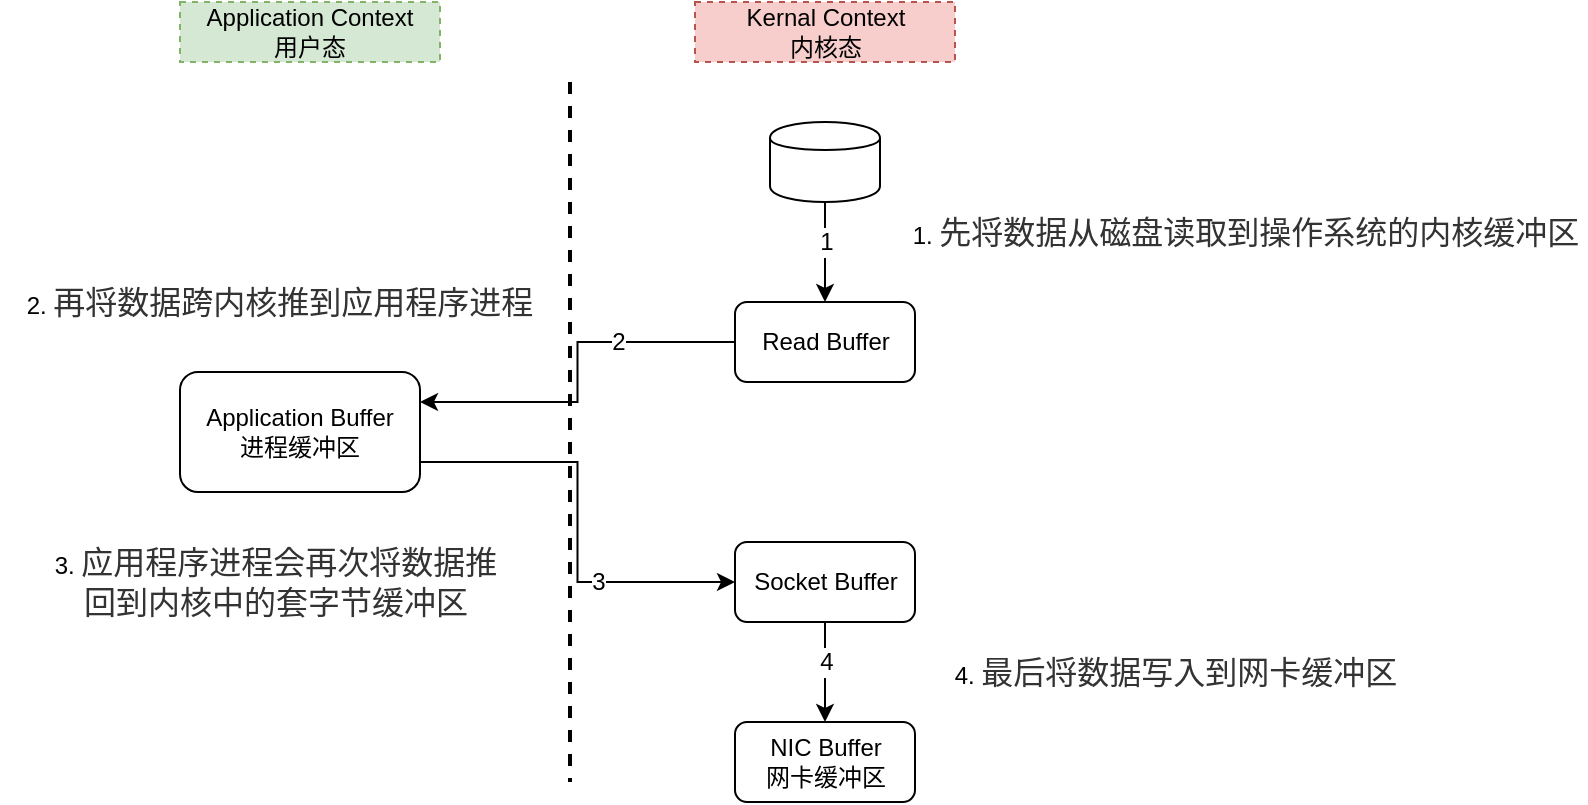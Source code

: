 <mxfile version="12.6.5" type="github">
  <diagram id="2ey8BvHn5M3EZ3FE7PC-" name="第 1 页">
    <mxGraphModel dx="1038" dy="548" grid="1" gridSize="10" guides="1" tooltips="1" connect="1" arrows="1" fold="1" page="1" pageScale="1" pageWidth="827" pageHeight="1169" math="0" shadow="0">
      <root>
        <mxCell id="0"/>
        <mxCell id="1" parent="0"/>
        <mxCell id="zrxn8T6nQYytHkeBPJaD-1" value="" style="line;strokeWidth=2;direction=south;html=1;dashed=1;" vertex="1" parent="1">
          <mxGeometry x="307" y="110" width="10" height="350" as="geometry"/>
        </mxCell>
        <mxCell id="zrxn8T6nQYytHkeBPJaD-4" value="Application Context&lt;br&gt;用户态" style="text;html=1;strokeColor=#82b366;fillColor=#d5e8d4;align=center;verticalAlign=middle;whiteSpace=wrap;rounded=0;dashed=1;" vertex="1" parent="1">
          <mxGeometry x="117" y="70" width="130" height="30" as="geometry"/>
        </mxCell>
        <mxCell id="zrxn8T6nQYytHkeBPJaD-5" value="Kernal Context&lt;br&gt;内核态" style="text;html=1;strokeColor=#b85450;fillColor=#f8cecc;align=center;verticalAlign=middle;whiteSpace=wrap;rounded=0;dashed=1;" vertex="1" parent="1">
          <mxGeometry x="374.5" y="70" width="130" height="30" as="geometry"/>
        </mxCell>
        <mxCell id="zrxn8T6nQYytHkeBPJaD-8" style="edgeStyle=orthogonalEdgeStyle;rounded=0;orthogonalLoop=1;jettySize=auto;html=1;entryX=0.5;entryY=0;entryDx=0;entryDy=0;" edge="1" parent="1" source="zrxn8T6nQYytHkeBPJaD-6" target="zrxn8T6nQYytHkeBPJaD-7">
          <mxGeometry relative="1" as="geometry"/>
        </mxCell>
        <mxCell id="zrxn8T6nQYytHkeBPJaD-18" value="1" style="text;html=1;align=center;verticalAlign=middle;resizable=0;points=[];labelBackgroundColor=#ffffff;" vertex="1" connectable="0" parent="zrxn8T6nQYytHkeBPJaD-8">
          <mxGeometry x="-0.224" relative="1" as="geometry">
            <mxPoint as="offset"/>
          </mxGeometry>
        </mxCell>
        <mxCell id="zrxn8T6nQYytHkeBPJaD-6" value="" style="shape=cylinder;whiteSpace=wrap;html=1;boundedLbl=1;backgroundOutline=1;" vertex="1" parent="1">
          <mxGeometry x="412" y="130" width="55" height="40" as="geometry"/>
        </mxCell>
        <mxCell id="zrxn8T6nQYytHkeBPJaD-11" style="edgeStyle=orthogonalEdgeStyle;rounded=0;orthogonalLoop=1;jettySize=auto;html=1;entryX=1;entryY=0.25;entryDx=0;entryDy=0;" edge="1" parent="1" source="zrxn8T6nQYytHkeBPJaD-7" target="zrxn8T6nQYytHkeBPJaD-10">
          <mxGeometry relative="1" as="geometry"/>
        </mxCell>
        <mxCell id="zrxn8T6nQYytHkeBPJaD-19" value="2" style="text;html=1;align=center;verticalAlign=middle;resizable=0;points=[];labelBackgroundColor=#ffffff;" vertex="1" connectable="0" parent="zrxn8T6nQYytHkeBPJaD-11">
          <mxGeometry x="-0.37" relative="1" as="geometry">
            <mxPoint as="offset"/>
          </mxGeometry>
        </mxCell>
        <mxCell id="zrxn8T6nQYytHkeBPJaD-7" value="Read Buffer" style="rounded=1;whiteSpace=wrap;html=1;" vertex="1" parent="1">
          <mxGeometry x="394.5" y="220" width="90" height="40" as="geometry"/>
        </mxCell>
        <mxCell id="zrxn8T6nQYytHkeBPJaD-9" value="1.&amp;nbsp;&lt;span style=&quot;color: rgb(51 , 51 , 51) ; font-family: &amp;#34;open sans&amp;#34; , &amp;#34;clear sans&amp;#34; , &amp;#34;helvetica neue&amp;#34; , &amp;#34;helvetica&amp;#34; , &amp;#34;arial&amp;#34; , sans-serif ; font-size: 16px ; text-align: left ; white-space: pre-wrap ; background-color: rgb(255 , 255 , 255)&quot;&gt;先将数据从磁盘读取到操作系统的内核缓冲区&lt;/span&gt;" style="text;html=1;strokeColor=none;fillColor=none;align=center;verticalAlign=middle;whiteSpace=wrap;rounded=0;" vertex="1" parent="1">
          <mxGeometry x="480" y="180" width="340" height="10" as="geometry"/>
        </mxCell>
        <mxCell id="zrxn8T6nQYytHkeBPJaD-14" style="edgeStyle=orthogonalEdgeStyle;rounded=0;orthogonalLoop=1;jettySize=auto;html=1;exitX=1;exitY=0.75;exitDx=0;exitDy=0;entryX=0;entryY=0.5;entryDx=0;entryDy=0;" edge="1" parent="1" source="zrxn8T6nQYytHkeBPJaD-10" target="zrxn8T6nQYytHkeBPJaD-13">
          <mxGeometry relative="1" as="geometry"/>
        </mxCell>
        <mxCell id="zrxn8T6nQYytHkeBPJaD-20" value="3" style="text;html=1;align=center;verticalAlign=middle;resizable=0;points=[];labelBackgroundColor=#ffffff;" vertex="1" connectable="0" parent="zrxn8T6nQYytHkeBPJaD-14">
          <mxGeometry x="0.372" relative="1" as="geometry">
            <mxPoint as="offset"/>
          </mxGeometry>
        </mxCell>
        <mxCell id="zrxn8T6nQYytHkeBPJaD-10" value="Application Buffer&lt;br&gt;进程缓冲区" style="rounded=1;whiteSpace=wrap;html=1;" vertex="1" parent="1">
          <mxGeometry x="117" y="255" width="120" height="60" as="geometry"/>
        </mxCell>
        <mxCell id="zrxn8T6nQYytHkeBPJaD-12" value="2.&amp;nbsp;&lt;span style=&quot;color: rgb(51 , 51 , 51) ; font-family: &amp;#34;open sans&amp;#34; , &amp;#34;clear sans&amp;#34; , &amp;#34;helvetica neue&amp;#34; , &amp;#34;helvetica&amp;#34; , &amp;#34;arial&amp;#34; , sans-serif ; font-size: 16px ; text-align: left ; white-space: pre-wrap ; background-color: rgb(255 , 255 , 255)&quot;&gt;再将数据跨内核推到应用程序进程&lt;/span&gt;" style="text;html=1;strokeColor=none;fillColor=none;align=center;verticalAlign=middle;whiteSpace=wrap;rounded=0;" vertex="1" parent="1">
          <mxGeometry x="27" y="210" width="280" height="20" as="geometry"/>
        </mxCell>
        <mxCell id="zrxn8T6nQYytHkeBPJaD-17" style="edgeStyle=orthogonalEdgeStyle;rounded=0;orthogonalLoop=1;jettySize=auto;html=1;" edge="1" parent="1" source="zrxn8T6nQYytHkeBPJaD-13" target="zrxn8T6nQYytHkeBPJaD-16">
          <mxGeometry relative="1" as="geometry"/>
        </mxCell>
        <mxCell id="zrxn8T6nQYytHkeBPJaD-21" value="4" style="text;html=1;align=center;verticalAlign=middle;resizable=0;points=[];labelBackgroundColor=#ffffff;" vertex="1" connectable="0" parent="zrxn8T6nQYytHkeBPJaD-17">
          <mxGeometry x="-0.192" relative="1" as="geometry">
            <mxPoint as="offset"/>
          </mxGeometry>
        </mxCell>
        <mxCell id="zrxn8T6nQYytHkeBPJaD-13" value="Socket Buffer" style="rounded=1;whiteSpace=wrap;html=1;" vertex="1" parent="1">
          <mxGeometry x="394.5" y="340" width="90" height="40" as="geometry"/>
        </mxCell>
        <mxCell id="zrxn8T6nQYytHkeBPJaD-15" value="3.&amp;nbsp;&lt;span style=&quot;color: rgb(51 , 51 , 51) ; font-family: &amp;#34;open sans&amp;#34; , &amp;#34;clear sans&amp;#34; , &amp;#34;helvetica neue&amp;#34; , &amp;#34;helvetica&amp;#34; , &amp;#34;arial&amp;#34; , sans-serif ; font-size: 16px ; text-align: left ; white-space: pre-wrap ; background-color: rgb(255 , 255 , 255)&quot;&gt;应用程序进程会再次将数据推回到内核中的套字节缓冲区&lt;/span&gt;" style="text;html=1;strokeColor=none;fillColor=none;align=center;verticalAlign=middle;whiteSpace=wrap;rounded=0;" vertex="1" parent="1">
          <mxGeometry x="50" y="340" width="230" height="40" as="geometry"/>
        </mxCell>
        <mxCell id="zrxn8T6nQYytHkeBPJaD-16" value="NIC Buffer&lt;br&gt;网卡缓冲区" style="rounded=1;whiteSpace=wrap;html=1;" vertex="1" parent="1">
          <mxGeometry x="394.5" y="430" width="90" height="40" as="geometry"/>
        </mxCell>
        <mxCell id="zrxn8T6nQYytHkeBPJaD-22" value="4.&amp;nbsp;&lt;span style=&quot;color: rgb(51 , 51 , 51) ; font-family: &amp;#34;open sans&amp;#34; , &amp;#34;clear sans&amp;#34; , &amp;#34;helvetica neue&amp;#34; , &amp;#34;helvetica&amp;#34; , &amp;#34;arial&amp;#34; , sans-serif ; font-size: 16px ; text-align: left ; white-space: pre-wrap ; background-color: rgb(255 , 255 , 255)&quot;&gt;最后将数据写入到网卡缓冲区&lt;/span&gt;" style="text;html=1;strokeColor=none;fillColor=none;align=center;verticalAlign=middle;whiteSpace=wrap;rounded=0;" vertex="1" parent="1">
          <mxGeometry x="480" y="390" width="270" height="30" as="geometry"/>
        </mxCell>
      </root>
    </mxGraphModel>
  </diagram>
</mxfile>
